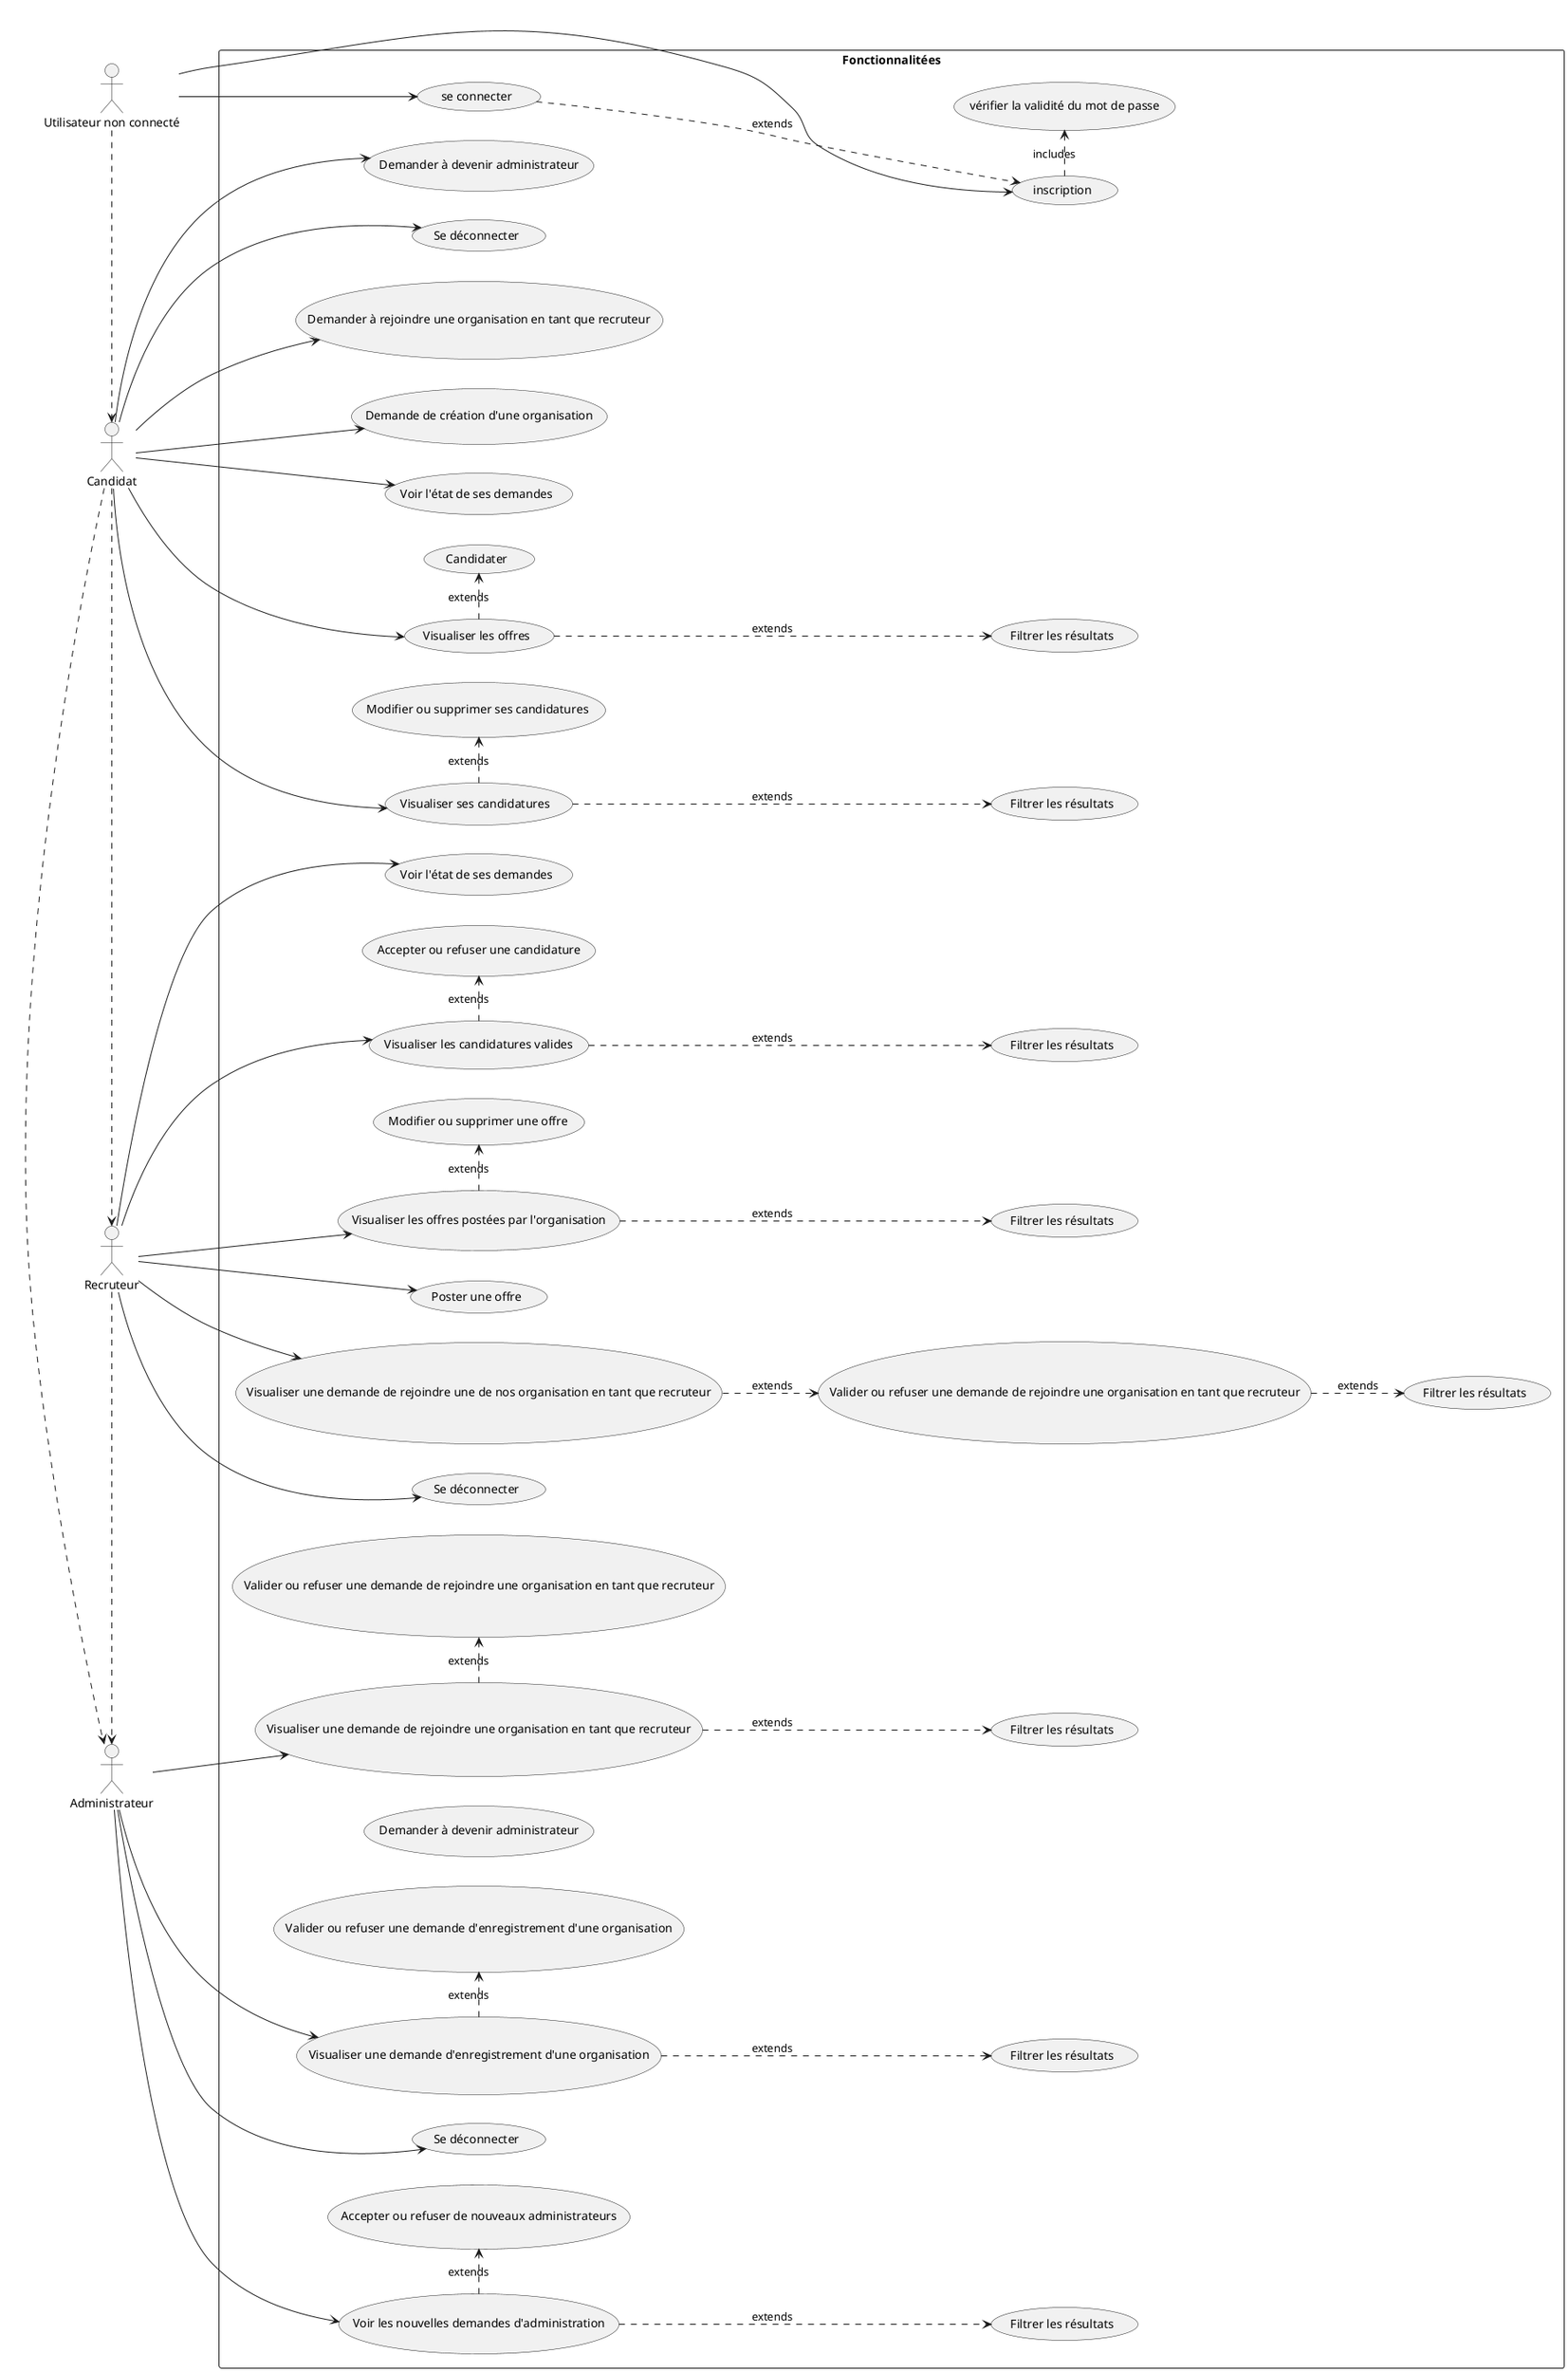 @startuml



left to right direction
rectangle Fonctionnalitées {
"Accepter ou refuser une candidature" as (f1)
"Poster une offre" as (f2)
"Visualiser les offres" as (f3)
"se connecter" as (f4)
"inscription" as (f7)
"Accepter ou refuser de nouveaux administrateurs" as (f5)
"Demander à devenir administrateur" as (f6)
"vérifier la validité du mot de passe" as (f8)
"Voir les nouvelles demandes d'administration" as (f9)
"Candidater" as (f10)
"Se déconnecter" as (f11)
"Visualiser les candidatures valides" as (f12)
"Visualiser les offres postées par l'organisation" as (f13)
"Valider ou refuser une demande d'enregistrement d'une organisation" as (f14)
"Visualiser une demande d'enregistrement d'une organisation" as (f22)
"Visualiser une demande de rejoindre une organisation en tant que recruteur" as (f15)
"Valider ou refuser une demande de rejoindre une organisation en tant que recruteur" as (f16)
"Demander à rejoindre une organisation en tant que recruteur" as (f17)
"Visualiser ses candidatures " as (f18)
"Modifier ou supprimer ses candidatures " as (f19)
"Modifier ou supprimer une offre" as (f20)
"Se déconnecter" as (f23)
"Demander à devenir administrateur" as (f25)
"Demande de création d'une organisation" as (f26)
"Filtrer les résultats" as (f27)
"Filtrer les résultats" as (f28)
"Filtrer les résultats" as (f29)
"Filtrer les résultats" as (f30)
"Filtrer les résultats" as (f31)
"Filtrer les résultats" as (f32)
"Filtrer les résultats" as (f33)
"Visualiser une demande de rejoindre une de nos organisation en tant que recruteur" as (f34)
"Valider ou refuser une demande de rejoindre une organisation en tant que recruteur" as (f35)
"Filtrer les résultats" as (f36)
"Se déconnecter" as (f24)
"Voir l'état de ses demandes" as (f37)
"Voir l'état de ses demandes" as (f38)









(f4) ..> (f7) : extends
(f7) .> (f8) : includes
(f9) .> (f5) : extends
(f3) .> (f10) :extends
(f12) .> (f1) : extends
(f15) .> (f16) : extends
(f18) .> (f19) : extends
(f22) .> (f14) : extends
(f13) .> (f20) : extends
(f18) ..> (f27) : extends
(f12) ..> (f28) : extends 
(f13) ..> (f29) : extends 
(f3) ..> (f30) : extends 
(f9) ..> (f31) : extends 
(f15) ..> (f32) : extends 
(f22) ..> (f33) : extends 
(f34) ..> (f35) :extends
(f35) ..> (f36) :extends


}
:Administrateur: --> (f9)
:Administrateur: --> (f22)
:Administrateur: --> (f15)
:Administrateur: --> (f23)

:Recruteur: --> (f2)
:Recruteur: --> (f12)
:Recruteur: --> (f13)
:Recruteur: --> (f34)
:Recruteur: --> (f24)
:Recruteur: --> (f37)


:Candidat: --> (f6)
:Candidat: --> (f3)
:Candidat: --> (f11)
:Candidat: --> (f17)
:Candidat: --> (f18)
:Candidat: --> (f26)
:Candidat: --> (f38)

:Utilisateur non connecté: --> (f7)
:Utilisateur non connecté: --> (f4)

:Utilisateur non connecté: .> :Candidat:
:Candidat: .> :Recruteur:
:Candidat: .> :Administrateur:
:Recruteur: .> :Administrateur:


@enduml
